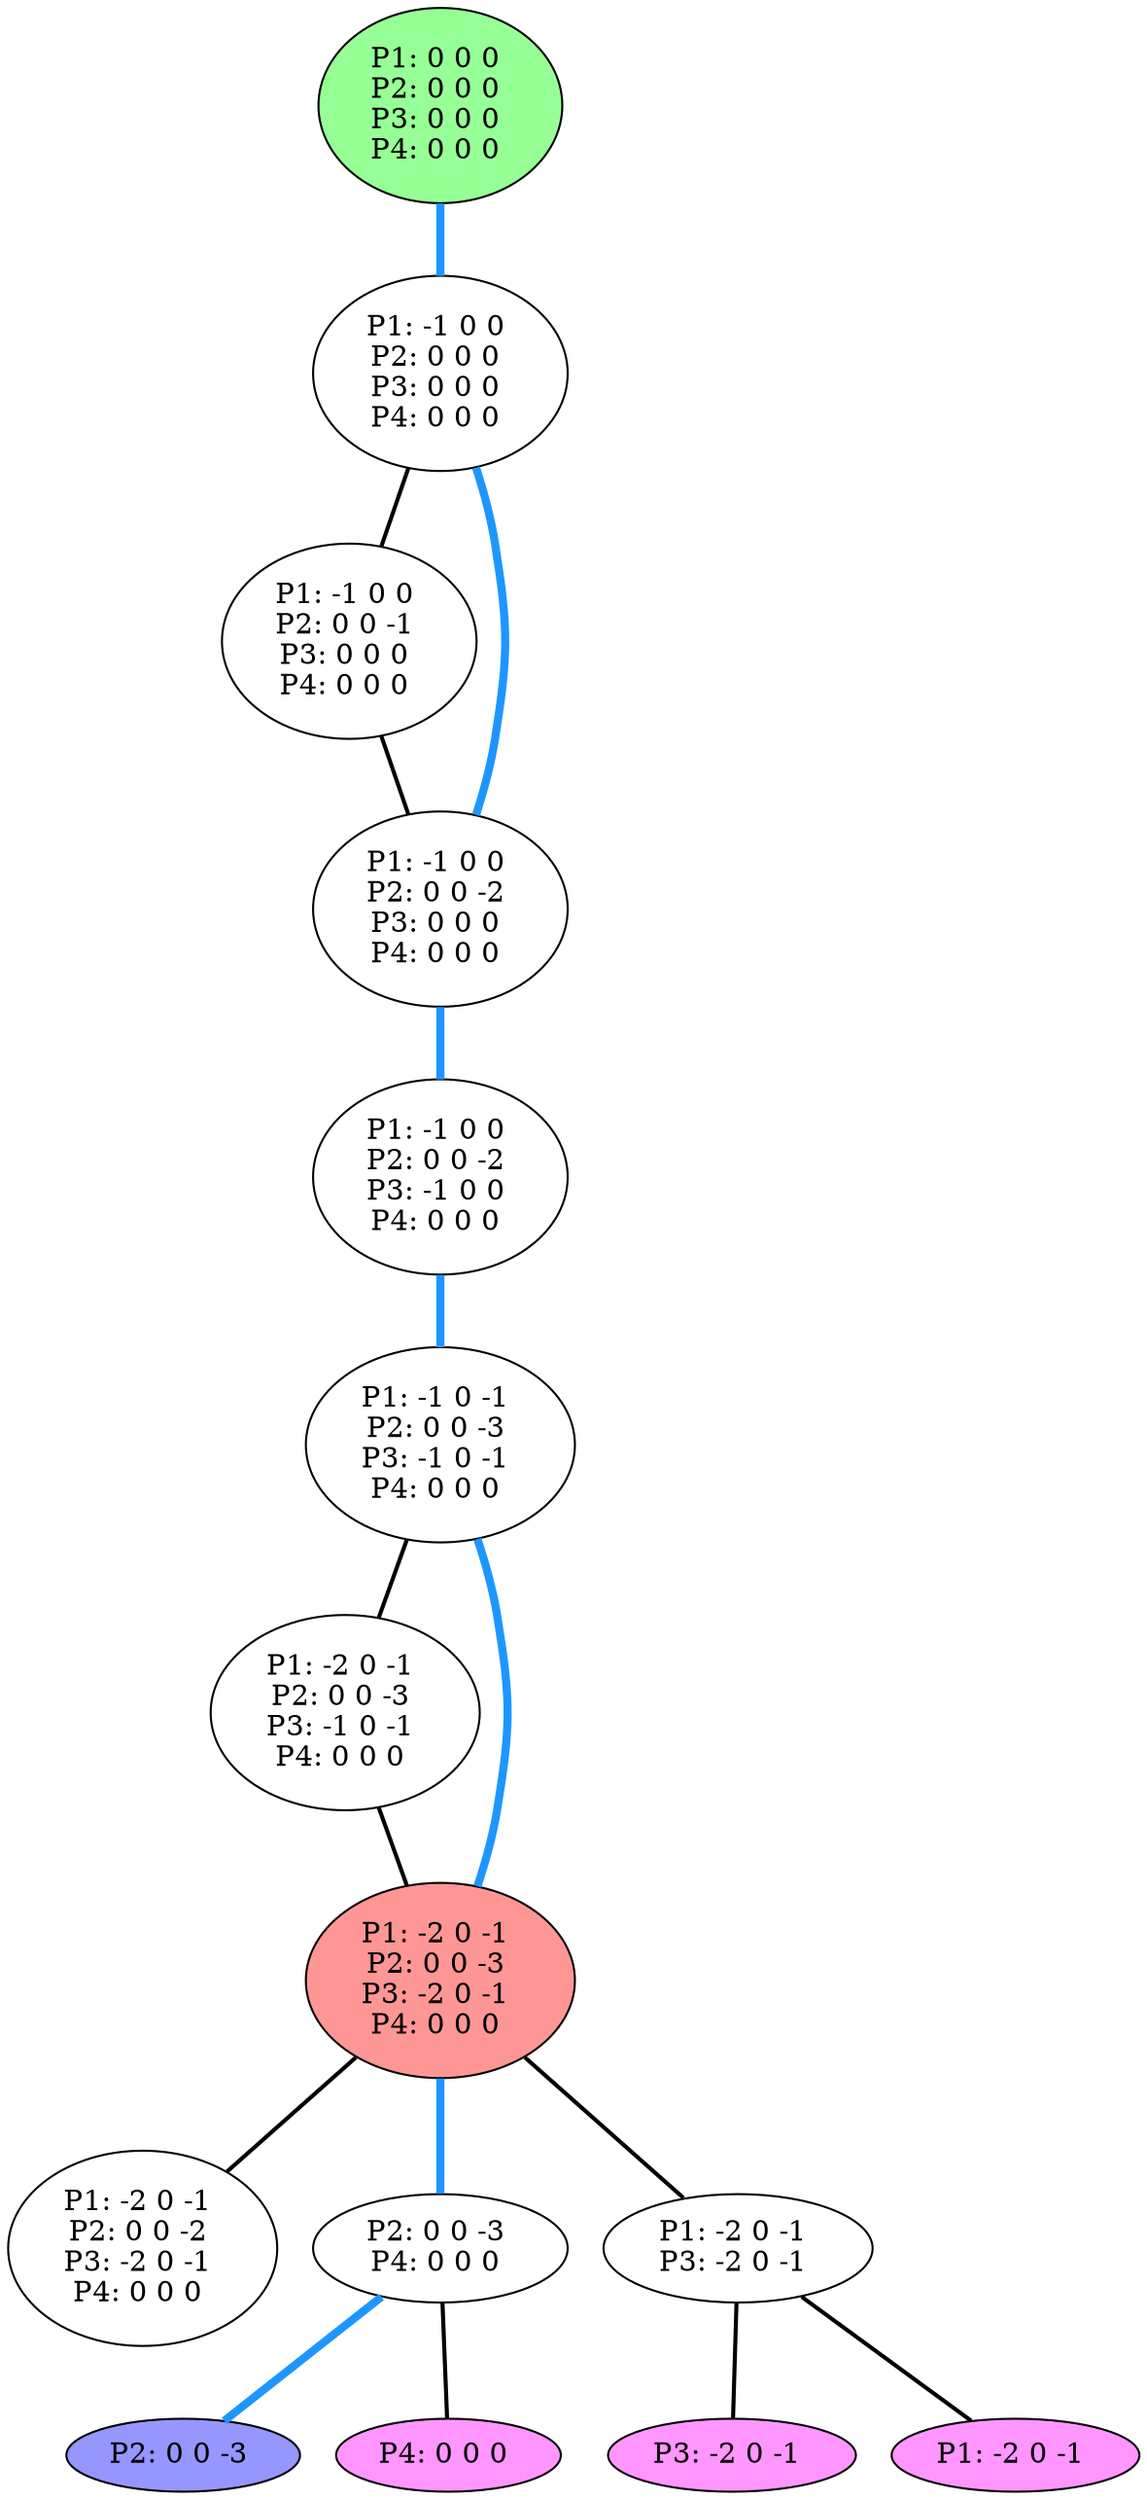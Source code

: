graph G {
color = "black"
0 [label = "P1: 0 0 0 
P2: 0 0 0 
P3: 0 0 0 
P4: 0 0 0 
",  style="filled", fillcolor = "#96FF96"];
1 [label = "P1: -1 0 0 
P2: 0 0 0 
P3: 0 0 0 
P4: 0 0 0 
"];
2 [label = "P1: -1 0 0 
P2: 0 0 -1 
P3: 0 0 0 
P4: 0 0 0 
"];
3 [label = "P1: -1 0 0 
P2: 0 0 -2 
P3: 0 0 0 
P4: 0 0 0 
"];
4 [label = "P1: -1 0 0 
P2: 0 0 -2 
P3: -1 0 0 
P4: 0 0 0 
"];
5 [label = "P1: -1 0 -1 
P2: 0 0 -3 
P3: -1 0 -1 
P4: 0 0 0 
"];
6 [label = "P1: -2 0 -1 
P2: 0 0 -3 
P3: -1 0 -1 
P4: 0 0 0 
"];
7 [label = "P1: -2 0 -1 
P2: 0 0 -3 
P3: -2 0 -1 
P4: 0 0 0 
",  style="filled", fillcolor = "#FF9696"];
8 [label = "P1: -2 0 -1 
P2: 0 0 -2 
P3: -2 0 -1 
P4: 0 0 0 
"];
9 [label = "P2: 0 0 -3 
P4: 0 0 0 
"];
10 [label = "P2: 0 0 -3 
", style="filled", fillcolor = "#9696FF"];
11 [label = "P4: 0 0 0 
",  style="filled", fillcolor = "#FF96FF"];
12 [label = "P1: -2 0 -1 
P3: -2 0 -1 
"];
13 [label = "P3: -2 0 -1 
",  style="filled", fillcolor = "#FF96FF"];
14 [label = "P1: -2 0 -1 
",  style="filled", fillcolor = "#FF96FF"];
edge [style=bold];
0 -- 1 [color="#1E96FF", penwidth=4.0];

1 -- 2 [color=black];
1 -- 3 [color="#1E96FF", penwidth=4.0];

2 -- 3 [color=black];

3 -- 4 [color="#1E96FF", penwidth=4.0];

4 -- 5 [color="#1E96FF", penwidth=4.0];

5 -- 6 [color=black];
5 -- 7 [color="#1E96FF", penwidth=4.0];

6 -- 7 [color=black];

7 -- 8 [color=black];
7 -- 9 [color="#1E96FF", penwidth=4.0];
7 -- 12 [color=black];


9 -- 11 [color=black];
9 -- 10 [color="#1E96FF", penwidth=4.0];

12 -- 13 [color=black];
12 -- 14 [color=black];

}
